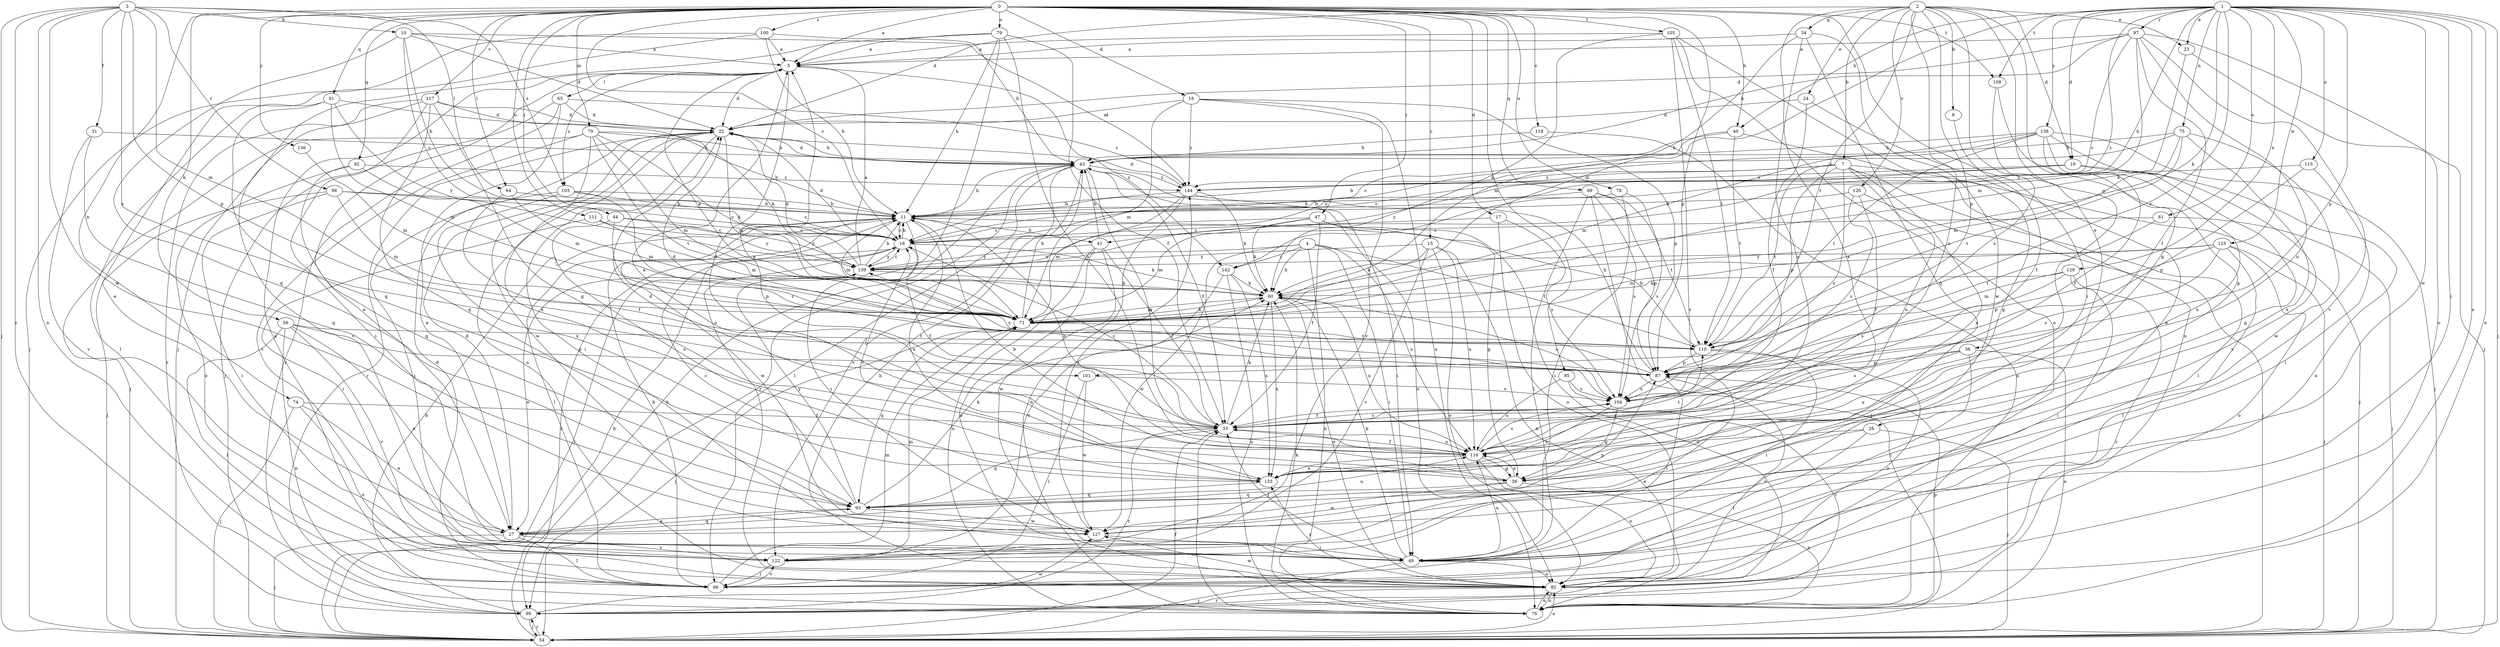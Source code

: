 strict digraph  {
0;
1;
2;
3;
4;
5;
7;
8;
10;
11;
15;
16;
17;
18;
19;
22;
23;
24;
26;
27;
31;
33;
34;
36;
38;
40;
41;
43;
44;
47;
49;
54;
56;
60;
64;
65;
66;
70;
71;
74;
75;
76;
78;
79;
81;
82;
87;
89;
91;
92;
93;
95;
97;
98;
99;
100;
101;
103;
104;
105;
108;
110;
111;
115;
116;
117;
118;
120;
122;
125;
127;
129;
133;
136;
138;
139;
142;
144;
0 -> 5  [label=a];
0 -> 15  [label=c];
0 -> 16  [label=c];
0 -> 17  [label=d];
0 -> 18  [label=d];
0 -> 40  [label=h];
0 -> 44  [label=i];
0 -> 47  [label=i];
0 -> 49  [label=i];
0 -> 56  [label=k];
0 -> 64  [label=l];
0 -> 70  [label=m];
0 -> 74  [label=n];
0 -> 78  [label=o];
0 -> 79  [label=o];
0 -> 87  [label=p];
0 -> 89  [label=q];
0 -> 91  [label=q];
0 -> 92  [label=q];
0 -> 95  [label=r];
0 -> 100  [label=s];
0 -> 105  [label=t];
0 -> 108  [label=t];
0 -> 111  [label=u];
0 -> 117  [label=v];
0 -> 118  [label=v];
0 -> 136  [label=y];
1 -> 19  [label=d];
1 -> 23  [label=e];
1 -> 40  [label=h];
1 -> 41  [label=h];
1 -> 49  [label=i];
1 -> 54  [label=j];
1 -> 60  [label=k];
1 -> 71  [label=m];
1 -> 75  [label=n];
1 -> 76  [label=n];
1 -> 81  [label=o];
1 -> 82  [label=o];
1 -> 87  [label=p];
1 -> 97  [label=r];
1 -> 101  [label=s];
1 -> 108  [label=t];
1 -> 115  [label=u];
1 -> 125  [label=w];
1 -> 127  [label=w];
1 -> 129  [label=x];
1 -> 138  [label=y];
1 -> 142  [label=z];
2 -> 7  [label=b];
2 -> 8  [label=b];
2 -> 19  [label=d];
2 -> 22  [label=d];
2 -> 23  [label=e];
2 -> 24  [label=e];
2 -> 26  [label=e];
2 -> 34  [label=g];
2 -> 36  [label=g];
2 -> 38  [label=g];
2 -> 87  [label=p];
2 -> 110  [label=t];
2 -> 116  [label=u];
2 -> 120  [label=v];
2 -> 133  [label=x];
3 -> 10  [label=b];
3 -> 31  [label=f];
3 -> 54  [label=j];
3 -> 64  [label=l];
3 -> 71  [label=m];
3 -> 76  [label=n];
3 -> 87  [label=p];
3 -> 98  [label=r];
3 -> 99  [label=r];
3 -> 101  [label=s];
3 -> 103  [label=s];
3 -> 127  [label=w];
4 -> 49  [label=i];
4 -> 60  [label=k];
4 -> 76  [label=n];
4 -> 110  [label=t];
4 -> 116  [label=u];
4 -> 127  [label=w];
4 -> 139  [label=y];
4 -> 142  [label=z];
5 -> 22  [label=d];
5 -> 27  [label=e];
5 -> 33  [label=f];
5 -> 65  [label=l];
5 -> 103  [label=s];
5 -> 142  [label=z];
7 -> 11  [label=b];
7 -> 54  [label=j];
7 -> 66  [label=l];
7 -> 87  [label=p];
7 -> 104  [label=s];
7 -> 110  [label=t];
7 -> 116  [label=u];
7 -> 133  [label=x];
7 -> 144  [label=z];
8 -> 33  [label=f];
10 -> 5  [label=a];
10 -> 11  [label=b];
10 -> 16  [label=c];
10 -> 22  [label=d];
10 -> 93  [label=q];
10 -> 144  [label=z];
11 -> 16  [label=c];
11 -> 41  [label=h];
11 -> 43  [label=h];
11 -> 49  [label=i];
11 -> 66  [label=l];
11 -> 71  [label=m];
11 -> 127  [label=w];
11 -> 133  [label=x];
15 -> 60  [label=k];
15 -> 76  [label=n];
15 -> 82  [label=o];
15 -> 116  [label=u];
15 -> 122  [label=v];
15 -> 139  [label=y];
16 -> 11  [label=b];
16 -> 22  [label=d];
16 -> 33  [label=f];
16 -> 54  [label=j];
16 -> 60  [label=k];
16 -> 99  [label=r];
16 -> 139  [label=y];
17 -> 16  [label=c];
17 -> 82  [label=o];
17 -> 104  [label=s];
18 -> 22  [label=d];
18 -> 71  [label=m];
18 -> 82  [label=o];
18 -> 87  [label=p];
18 -> 122  [label=v];
18 -> 144  [label=z];
19 -> 16  [label=c];
19 -> 38  [label=g];
19 -> 82  [label=o];
19 -> 139  [label=y];
19 -> 144  [label=z];
22 -> 43  [label=h];
22 -> 49  [label=i];
22 -> 71  [label=m];
22 -> 82  [label=o];
22 -> 99  [label=r];
22 -> 127  [label=w];
23 -> 60  [label=k];
23 -> 82  [label=o];
24 -> 22  [label=d];
24 -> 27  [label=e];
24 -> 33  [label=f];
26 -> 27  [label=e];
26 -> 54  [label=j];
26 -> 66  [label=l];
26 -> 116  [label=u];
27 -> 22  [label=d];
27 -> 54  [label=j];
27 -> 66  [label=l];
27 -> 87  [label=p];
27 -> 93  [label=q];
27 -> 122  [label=v];
31 -> 43  [label=h];
31 -> 93  [label=q];
31 -> 122  [label=v];
33 -> 5  [label=a];
33 -> 16  [label=c];
33 -> 60  [label=k];
33 -> 93  [label=q];
33 -> 99  [label=r];
33 -> 104  [label=s];
33 -> 116  [label=u];
34 -> 5  [label=a];
34 -> 71  [label=m];
34 -> 93  [label=q];
34 -> 116  [label=u];
34 -> 127  [label=w];
36 -> 49  [label=i];
36 -> 76  [label=n];
36 -> 87  [label=p];
36 -> 104  [label=s];
36 -> 116  [label=u];
38 -> 11  [label=b];
38 -> 76  [label=n];
38 -> 93  [label=q];
38 -> 116  [label=u];
38 -> 127  [label=w];
40 -> 16  [label=c];
40 -> 38  [label=g];
40 -> 43  [label=h];
40 -> 110  [label=t];
41 -> 33  [label=f];
41 -> 43  [label=h];
41 -> 76  [label=n];
41 -> 82  [label=o];
41 -> 127  [label=w];
41 -> 139  [label=y];
43 -> 22  [label=d];
43 -> 33  [label=f];
43 -> 66  [label=l];
43 -> 76  [label=n];
43 -> 99  [label=r];
43 -> 116  [label=u];
43 -> 122  [label=v];
43 -> 144  [label=z];
44 -> 16  [label=c];
44 -> 87  [label=p];
44 -> 133  [label=x];
44 -> 139  [label=y];
47 -> 16  [label=c];
47 -> 33  [label=f];
47 -> 38  [label=g];
47 -> 60  [label=k];
47 -> 71  [label=m];
47 -> 99  [label=r];
49 -> 33  [label=f];
49 -> 54  [label=j];
49 -> 60  [label=k];
49 -> 82  [label=o];
49 -> 116  [label=u];
54 -> 11  [label=b];
54 -> 33  [label=f];
54 -> 43  [label=h];
54 -> 82  [label=o];
54 -> 99  [label=r];
56 -> 27  [label=e];
56 -> 66  [label=l];
56 -> 76  [label=n];
56 -> 87  [label=p];
56 -> 110  [label=t];
56 -> 122  [label=v];
60 -> 71  [label=m];
60 -> 82  [label=o];
60 -> 104  [label=s];
60 -> 116  [label=u];
60 -> 133  [label=x];
64 -> 11  [label=b];
64 -> 33  [label=f];
64 -> 71  [label=m];
65 -> 22  [label=d];
65 -> 27  [label=e];
65 -> 54  [label=j];
65 -> 99  [label=r];
65 -> 144  [label=z];
66 -> 5  [label=a];
66 -> 11  [label=b];
66 -> 22  [label=d];
66 -> 71  [label=m];
66 -> 122  [label=v];
70 -> 11  [label=b];
70 -> 43  [label=h];
70 -> 54  [label=j];
70 -> 60  [label=k];
70 -> 71  [label=m];
70 -> 110  [label=t];
70 -> 122  [label=v];
70 -> 133  [label=x];
71 -> 5  [label=a];
71 -> 43  [label=h];
71 -> 54  [label=j];
71 -> 60  [label=k];
71 -> 93  [label=q];
71 -> 110  [label=t];
74 -> 27  [label=e];
74 -> 33  [label=f];
74 -> 54  [label=j];
74 -> 82  [label=o];
75 -> 43  [label=h];
75 -> 71  [label=m];
75 -> 110  [label=t];
75 -> 127  [label=w];
75 -> 133  [label=x];
75 -> 144  [label=z];
76 -> 33  [label=f];
76 -> 60  [label=k];
76 -> 82  [label=o];
76 -> 87  [label=p];
78 -> 11  [label=b];
78 -> 49  [label=i];
78 -> 104  [label=s];
79 -> 5  [label=a];
79 -> 11  [label=b];
79 -> 33  [label=f];
79 -> 54  [label=j];
79 -> 82  [label=o];
79 -> 116  [label=u];
81 -> 16  [label=c];
81 -> 54  [label=j];
81 -> 110  [label=t];
82 -> 43  [label=h];
82 -> 76  [label=n];
82 -> 99  [label=r];
82 -> 127  [label=w];
82 -> 133  [label=x];
87 -> 22  [label=d];
87 -> 43  [label=h];
87 -> 49  [label=i];
87 -> 82  [label=o];
87 -> 104  [label=s];
87 -> 139  [label=y];
89 -> 11  [label=b];
89 -> 54  [label=j];
89 -> 66  [label=l];
89 -> 87  [label=p];
89 -> 104  [label=s];
89 -> 110  [label=t];
91 -> 22  [label=d];
91 -> 38  [label=g];
91 -> 66  [label=l];
91 -> 71  [label=m];
91 -> 139  [label=y];
92 -> 71  [label=m];
92 -> 82  [label=o];
92 -> 93  [label=q];
92 -> 144  [label=z];
93 -> 16  [label=c];
93 -> 27  [label=e];
93 -> 60  [label=k];
93 -> 116  [label=u];
93 -> 127  [label=w];
93 -> 139  [label=y];
95 -> 99  [label=r];
95 -> 104  [label=s];
95 -> 116  [label=u];
97 -> 5  [label=a];
97 -> 16  [label=c];
97 -> 22  [label=d];
97 -> 33  [label=f];
97 -> 43  [label=h];
97 -> 54  [label=j];
97 -> 71  [label=m];
97 -> 116  [label=u];
97 -> 122  [label=v];
98 -> 11  [label=b];
98 -> 16  [label=c];
98 -> 49  [label=i];
98 -> 54  [label=j];
98 -> 71  [label=m];
99 -> 11  [label=b];
99 -> 54  [label=j];
99 -> 127  [label=w];
100 -> 5  [label=a];
100 -> 11  [label=b];
100 -> 27  [label=e];
100 -> 43  [label=h];
100 -> 54  [label=j];
101 -> 66  [label=l];
101 -> 104  [label=s];
101 -> 127  [label=w];
103 -> 11  [label=b];
103 -> 16  [label=c];
103 -> 49  [label=i];
103 -> 104  [label=s];
103 -> 133  [label=x];
104 -> 33  [label=f];
104 -> 38  [label=g];
104 -> 133  [label=x];
105 -> 5  [label=a];
105 -> 60  [label=k];
105 -> 76  [label=n];
105 -> 82  [label=o];
105 -> 110  [label=t];
105 -> 122  [label=v];
108 -> 38  [label=g];
108 -> 104  [label=s];
110 -> 11  [label=b];
110 -> 49  [label=i];
110 -> 82  [label=o];
110 -> 87  [label=p];
111 -> 16  [label=c];
111 -> 49  [label=i];
111 -> 71  [label=m];
111 -> 139  [label=y];
115 -> 49  [label=i];
115 -> 87  [label=p];
115 -> 144  [label=z];
116 -> 5  [label=a];
116 -> 11  [label=b];
116 -> 22  [label=d];
116 -> 33  [label=f];
116 -> 38  [label=g];
116 -> 82  [label=o];
116 -> 104  [label=s];
116 -> 110  [label=t];
116 -> 133  [label=x];
117 -> 22  [label=d];
117 -> 38  [label=g];
117 -> 49  [label=i];
117 -> 60  [label=k];
117 -> 93  [label=q];
117 -> 99  [label=r];
117 -> 122  [label=v];
118 -> 43  [label=h];
118 -> 76  [label=n];
120 -> 11  [label=b];
120 -> 33  [label=f];
120 -> 54  [label=j];
120 -> 104  [label=s];
122 -> 66  [label=l];
122 -> 71  [label=m];
125 -> 54  [label=j];
125 -> 66  [label=l];
125 -> 71  [label=m];
125 -> 82  [label=o];
125 -> 87  [label=p];
125 -> 104  [label=s];
125 -> 139  [label=y];
127 -> 49  [label=i];
127 -> 144  [label=z];
129 -> 49  [label=i];
129 -> 60  [label=k];
129 -> 71  [label=m];
129 -> 99  [label=r];
129 -> 104  [label=s];
133 -> 16  [label=c];
133 -> 93  [label=q];
136 -> 71  [label=m];
138 -> 33  [label=f];
138 -> 43  [label=h];
138 -> 54  [label=j];
138 -> 71  [label=m];
138 -> 110  [label=t];
138 -> 122  [label=v];
138 -> 133  [label=x];
138 -> 139  [label=y];
139 -> 5  [label=a];
139 -> 11  [label=b];
139 -> 16  [label=c];
139 -> 22  [label=d];
139 -> 27  [label=e];
139 -> 60  [label=k];
142 -> 60  [label=k];
142 -> 76  [label=n];
142 -> 122  [label=v];
142 -> 133  [label=x];
144 -> 11  [label=b];
144 -> 22  [label=d];
144 -> 49  [label=i];
144 -> 60  [label=k];
144 -> 71  [label=m];
144 -> 76  [label=n];
}
